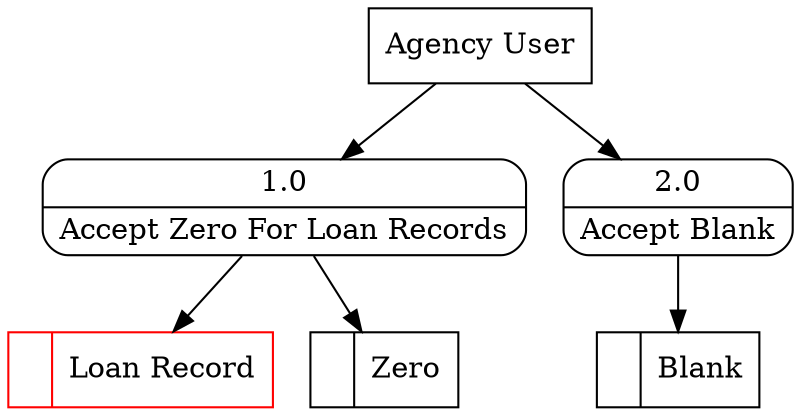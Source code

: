 digraph dfd2{ 
node[shape=record]
200 [label="<f0>  |<f1> Blank " ];
201 [label="<f0>  |<f1> Loan Record " color=red];
202 [label="<f0>  |<f1> Zero " ];
203 [label="Agency User" shape=box];
204 [label="{<f0> 1.0|<f1> Accept Zero For Loan Records }" shape=Mrecord];
205 [label="{<f0> 2.0|<f1> Accept Blank }" shape=Mrecord];
203 -> 204
203 -> 205
204 -> 202
204 -> 201
205 -> 200
}